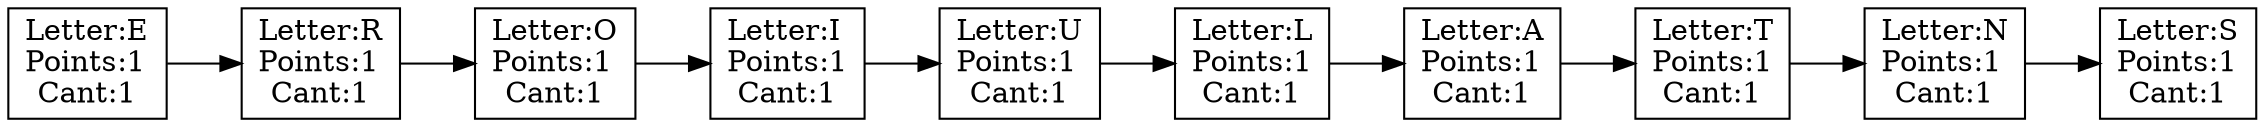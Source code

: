 digraph G {rankdir=LR;node[shape = box];
Nodo0 [label = "Letter:S\lPoints:1\lCant:1"];
Nodo1 [label = "Letter:N\lPoints:1\lCant:1"];
Nodo2 [label = "Letter:T\lPoints:1\lCant:1"];
Nodo3 [label = "Letter:A\lPoints:1\lCant:1"];
Nodo4 [label = "Letter:L\lPoints:1\lCant:1"];
Nodo5 [label = "Letter:U\lPoints:1\lCant:1"];
Nodo6 [label = "Letter:I\lPoints:1\lCant:1"];
Nodo7 [label = "Letter:O\lPoints:1\lCant:1"];
Nodo8 [label = "Letter:R\lPoints:1\lCant:1"];
Nodo9 [label = "Letter:E\lPoints:1\lCant:1"];
Nodo9->Nodo8;
Nodo8->Nodo7;
Nodo7->Nodo6;
Nodo6->Nodo5;
Nodo5->Nodo4;
Nodo4->Nodo3;
Nodo3->Nodo2;
Nodo2->Nodo1;
Nodo1->Nodo0;
}